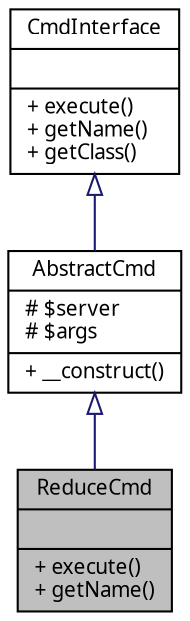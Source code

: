 digraph "ReduceCmd"
{
  edge [fontname="FreeSans.ttf",fontsize="10",labelfontname="FreeSans.ttf",labelfontsize="10"];
  node [fontname="FreeSans.ttf",fontsize="10",shape=record];
  Node1 [label="{ReduceCmd\n||+ execute()\l+ getName()\l}",height=0.2,width=0.4,color="black", fillcolor="grey75", style="filled" fontcolor="black"];
  Node2 -> Node1 [dir="back",color="midnightblue",fontsize="10",style="solid",arrowtail="onormal",fontname="FreeSans.ttf"];
  Node2 [label="{AbstractCmd\n|# $server\l# $args\l|+ __construct()\l}",height=0.2,width=0.4,color="black", fillcolor="white", style="filled",URL="$class_elephant_on_couch_1_1_command_1_1_abstract_cmd.html",tooltip="This class defines the ancestor for all the concrete Server commands. "];
  Node3 -> Node2 [dir="back",color="midnightblue",fontsize="10",style="solid",arrowtail="onormal",fontname="FreeSans.ttf"];
  Node3 [label="{CmdInterface\n||+ execute()\l+ getName()\l+ getClass()\l}",height=0.2,width=0.4,color="black", fillcolor="white", style="filled",URL="$interface_elephant_on_couch_1_1_command_1_1_cmd_interface.html",tooltip="All the concrete Server commands must implement this interface. "];
}
